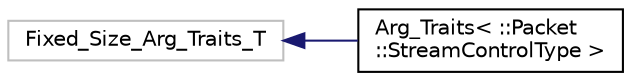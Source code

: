 digraph "Graphical Class Hierarchy"
{
 // INTERACTIVE_SVG=YES
  edge [fontname="Helvetica",fontsize="10",labelfontname="Helvetica",labelfontsize="10"];
  node [fontname="Helvetica",fontsize="10",shape=record];
  rankdir="LR";
  Node1 [label="Fixed_Size_Arg_Traits_T",height=0.2,width=0.4,color="grey75", fillcolor="white", style="filled"];
  Node1 -> Node2 [dir="back",color="midnightblue",fontsize="10",style="solid",fontname="Helvetica"];
  Node2 [label="Arg_Traits\< ::Packet\l::StreamControlType \>",height=0.2,width=0.4,color="black", fillcolor="white", style="filled",URL="$class_t_a_o_1_1_arg___traits_3_01_1_1_packet_1_1_stream_control_type_01_4.html"];
}
